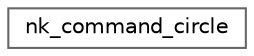 digraph "Graphical Class Hierarchy"
{
 // LATEX_PDF_SIZE
  bgcolor="transparent";
  edge [fontname=Helvetica,fontsize=10,labelfontname=Helvetica,labelfontsize=10];
  node [fontname=Helvetica,fontsize=10,shape=box,height=0.2,width=0.4];
  rankdir="LR";
  Node0 [id="Node000000",label="nk_command_circle",height=0.2,width=0.4,color="grey40", fillcolor="white", style="filled",URL="$structnk__command__circle.html",tooltip=" "];
}
